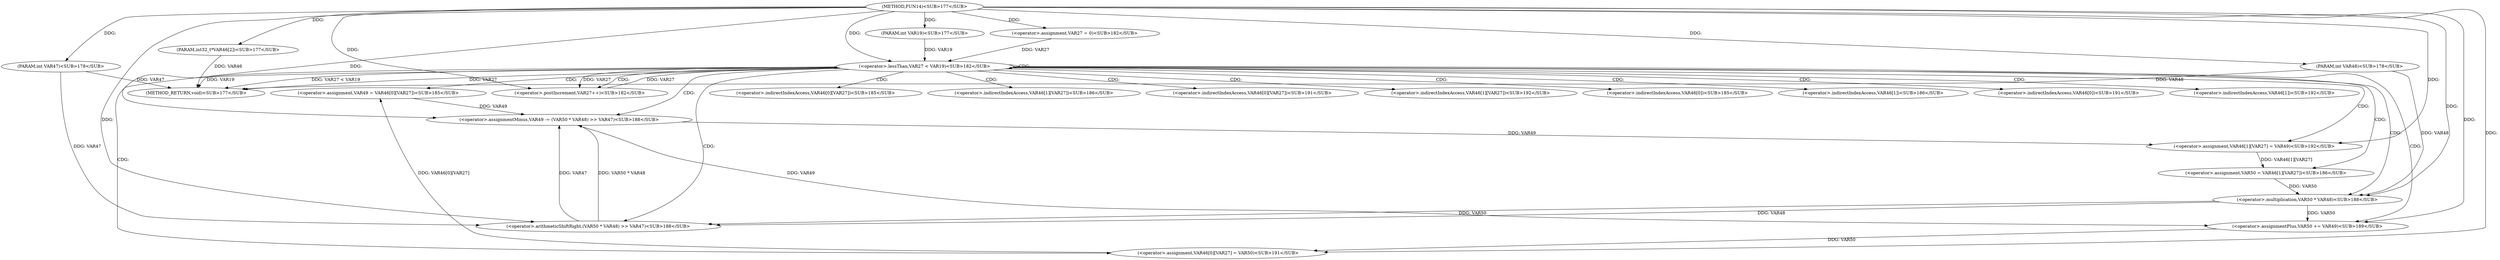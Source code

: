 
digraph "FUN14" {  

"10609" [label = "(METHOD,FUN14)<SUB>177</SUB>" ]

"10667" [label = "(METHOD_RETURN,void)<SUB>177</SUB>" ]

"10610" [label = "(PARAM,int32_t*VAR46[2])<SUB>177</SUB>" ]

"10611" [label = "(PARAM,int VAR19)<SUB>177</SUB>" ]

"10612" [label = "(PARAM,int VAR47)<SUB>178</SUB>" ]

"10613" [label = "(PARAM,int VAR48)<SUB>178</SUB>" ]

"10621" [label = "(&lt;operator&gt;.lessThan,VAR27 &lt; VAR19)<SUB>182</SUB>" ]

"10624" [label = "(&lt;operator&gt;.postIncrement,VAR27++)<SUB>182</SUB>" ]

"10618" [label = "(&lt;operator&gt;.assignment,VAR27 = 0)<SUB>182</SUB>" ]

"10629" [label = "(&lt;operator&gt;.assignment,VAR49 = VAR46[0][VAR27])<SUB>185</SUB>" ]

"10636" [label = "(&lt;operator&gt;.assignment,VAR50 = VAR46[1][VAR27])<SUB>186</SUB>" ]

"10643" [label = "(&lt;operator&gt;.assignmentMinus,VAR49 -= (VAR50 * VAR48) &gt;&gt; VAR47)<SUB>188</SUB>" ]

"10650" [label = "(&lt;operator&gt;.assignmentPlus,VAR50 += VAR49)<SUB>189</SUB>" ]

"10653" [label = "(&lt;operator&gt;.assignment,VAR46[0][VAR27] = VAR50)<SUB>191</SUB>" ]

"10660" [label = "(&lt;operator&gt;.assignment,VAR46[1][VAR27] = VAR49)<SUB>192</SUB>" ]

"10645" [label = "(&lt;operator&gt;.arithmeticShiftRight,(VAR50 * VAR48) &gt;&gt; VAR47)<SUB>188</SUB>" ]

"10646" [label = "(&lt;operator&gt;.multiplication,VAR50 * VAR48)<SUB>188</SUB>" ]

"10631" [label = "(&lt;operator&gt;.indirectIndexAccess,VAR46[0][VAR27])<SUB>185</SUB>" ]

"10638" [label = "(&lt;operator&gt;.indirectIndexAccess,VAR46[1][VAR27])<SUB>186</SUB>" ]

"10654" [label = "(&lt;operator&gt;.indirectIndexAccess,VAR46[0][VAR27])<SUB>191</SUB>" ]

"10661" [label = "(&lt;operator&gt;.indirectIndexAccess,VAR46[1][VAR27])<SUB>192</SUB>" ]

"10632" [label = "(&lt;operator&gt;.indirectIndexAccess,VAR46[0])<SUB>185</SUB>" ]

"10639" [label = "(&lt;operator&gt;.indirectIndexAccess,VAR46[1])<SUB>186</SUB>" ]

"10655" [label = "(&lt;operator&gt;.indirectIndexAccess,VAR46[0])<SUB>191</SUB>" ]

"10662" [label = "(&lt;operator&gt;.indirectIndexAccess,VAR46[1])<SUB>192</SUB>" ]

  "10610" -> "10667"  [ label = "DDG: VAR46"] 

  "10612" -> "10667"  [ label = "DDG: VAR47"] 

  "10613" -> "10667"  [ label = "DDG: VAR48"] 

  "10621" -> "10667"  [ label = "DDG: VAR27"] 

  "10621" -> "10667"  [ label = "DDG: VAR19"] 

  "10621" -> "10667"  [ label = "DDG: VAR27 &lt; VAR19"] 

  "10609" -> "10610"  [ label = "DDG: "] 

  "10609" -> "10611"  [ label = "DDG: "] 

  "10609" -> "10612"  [ label = "DDG: "] 

  "10609" -> "10613"  [ label = "DDG: "] 

  "10609" -> "10618"  [ label = "DDG: "] 

  "10618" -> "10621"  [ label = "DDG: VAR27"] 

  "10624" -> "10621"  [ label = "DDG: VAR27"] 

  "10609" -> "10621"  [ label = "DDG: "] 

  "10611" -> "10621"  [ label = "DDG: VAR19"] 

  "10621" -> "10624"  [ label = "DDG: VAR27"] 

  "10609" -> "10624"  [ label = "DDG: "] 

  "10653" -> "10629"  [ label = "DDG: VAR46[0][VAR27]"] 

  "10660" -> "10636"  [ label = "DDG: VAR46[1][VAR27]"] 

  "10645" -> "10643"  [ label = "DDG: VAR50 * VAR48"] 

  "10645" -> "10643"  [ label = "DDG: VAR47"] 

  "10643" -> "10650"  [ label = "DDG: VAR49"] 

  "10609" -> "10650"  [ label = "DDG: "] 

  "10650" -> "10653"  [ label = "DDG: VAR50"] 

  "10609" -> "10653"  [ label = "DDG: "] 

  "10609" -> "10660"  [ label = "DDG: "] 

  "10643" -> "10660"  [ label = "DDG: VAR49"] 

  "10629" -> "10643"  [ label = "DDG: VAR49"] 

  "10609" -> "10643"  [ label = "DDG: "] 

  "10646" -> "10650"  [ label = "DDG: VAR50"] 

  "10646" -> "10645"  [ label = "DDG: VAR50"] 

  "10646" -> "10645"  [ label = "DDG: VAR48"] 

  "10612" -> "10645"  [ label = "DDG: VAR47"] 

  "10609" -> "10645"  [ label = "DDG: "] 

  "10636" -> "10646"  [ label = "DDG: VAR50"] 

  "10609" -> "10646"  [ label = "DDG: "] 

  "10613" -> "10646"  [ label = "DDG: VAR48"] 

  "10621" -> "10654"  [ label = "CDG: "] 

  "10621" -> "10653"  [ label = "CDG: "] 

  "10621" -> "10646"  [ label = "CDG: "] 

  "10621" -> "10661"  [ label = "CDG: "] 

  "10621" -> "10629"  [ label = "CDG: "] 

  "10621" -> "10660"  [ label = "CDG: "] 

  "10621" -> "10638"  [ label = "CDG: "] 

  "10621" -> "10636"  [ label = "CDG: "] 

  "10621" -> "10631"  [ label = "CDG: "] 

  "10621" -> "10655"  [ label = "CDG: "] 

  "10621" -> "10624"  [ label = "CDG: "] 

  "10621" -> "10639"  [ label = "CDG: "] 

  "10621" -> "10662"  [ label = "CDG: "] 

  "10621" -> "10645"  [ label = "CDG: "] 

  "10621" -> "10650"  [ label = "CDG: "] 

  "10621" -> "10643"  [ label = "CDG: "] 

  "10621" -> "10621"  [ label = "CDG: "] 

  "10621" -> "10632"  [ label = "CDG: "] 

}